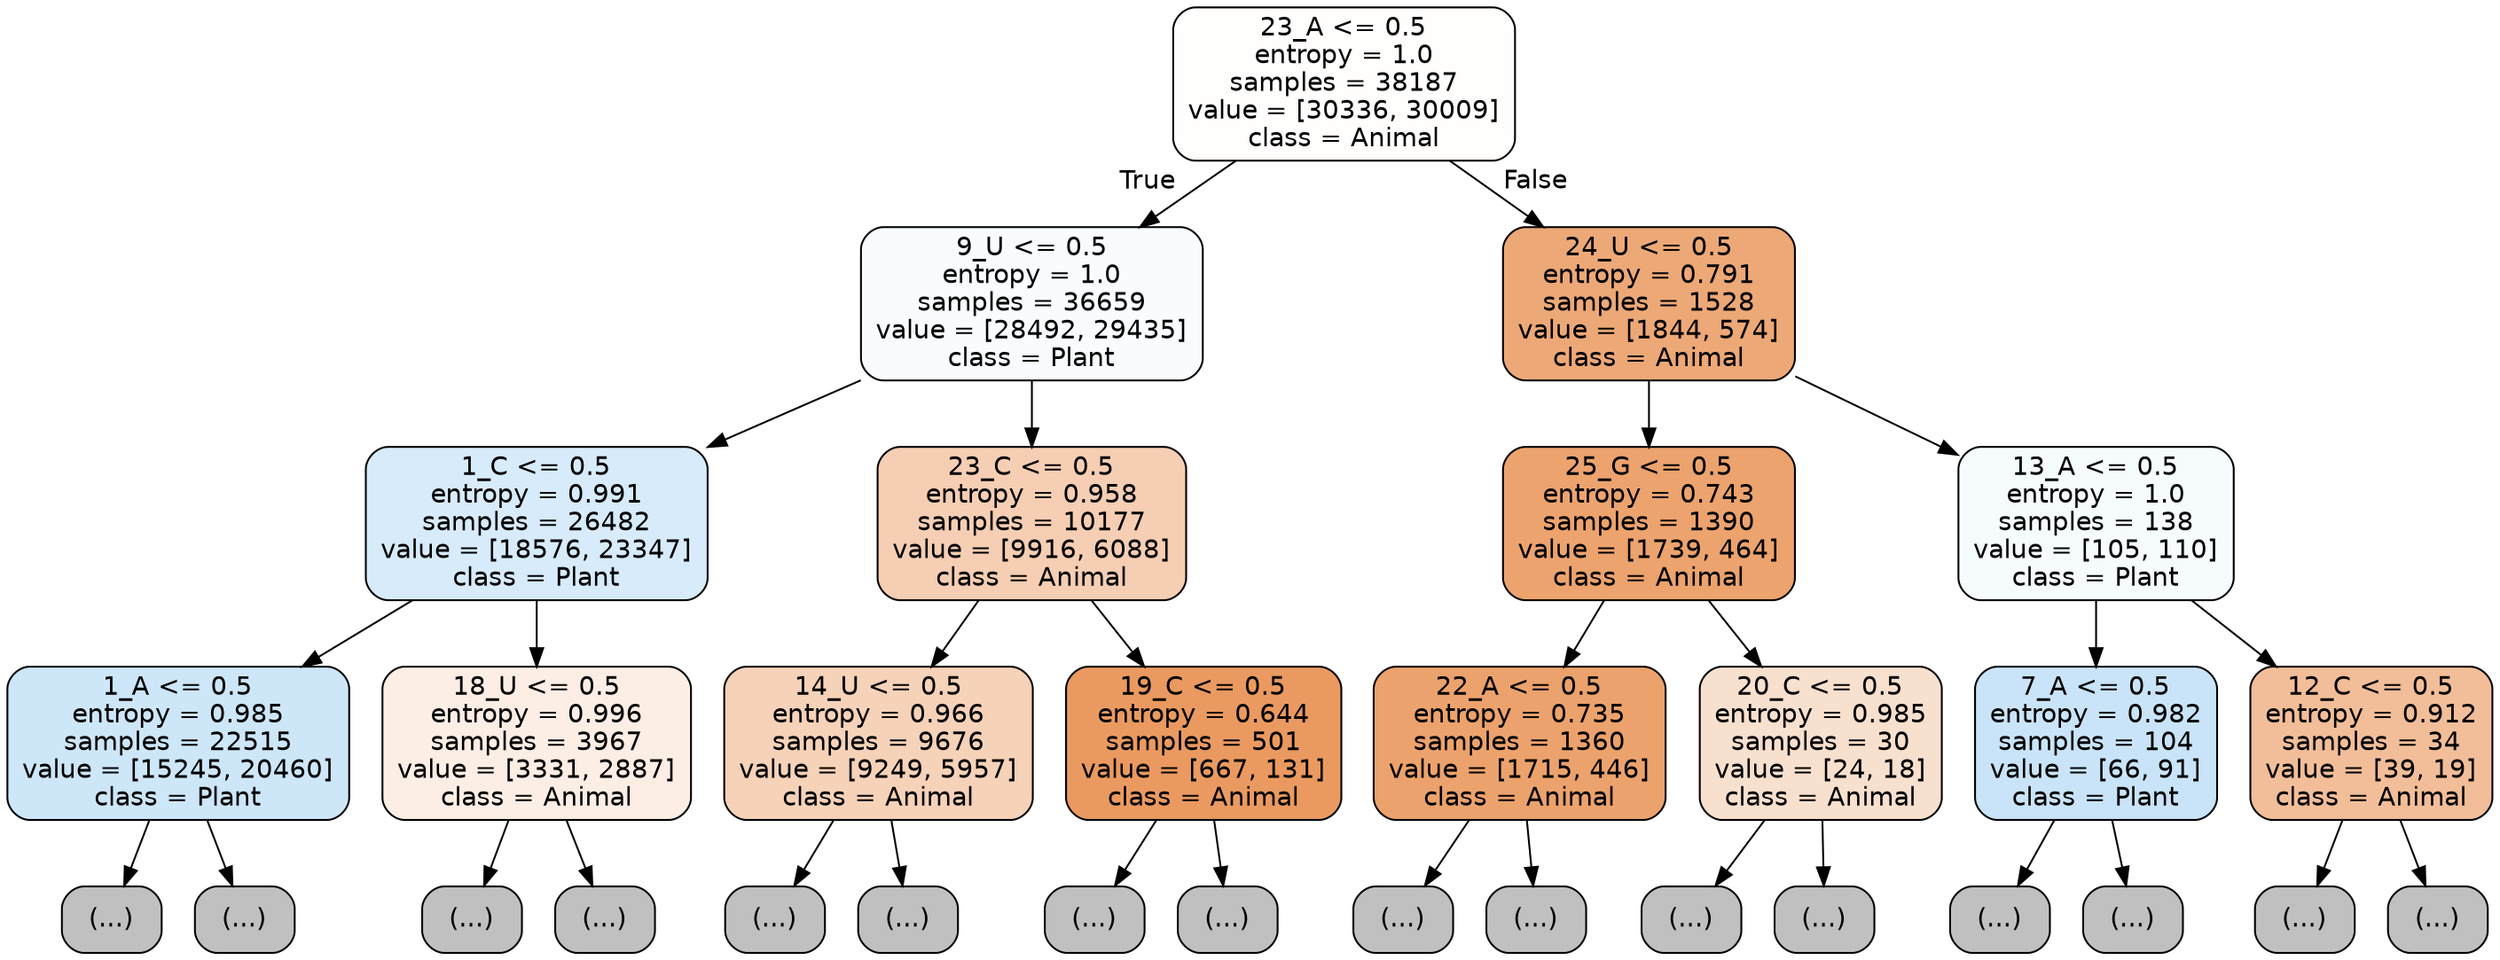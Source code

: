 digraph Tree {
node [shape=box, style="filled, rounded", color="black", fontname="helvetica"] ;
edge [fontname="helvetica"] ;
0 [label="23_A <= 0.5\nentropy = 1.0\nsamples = 38187\nvalue = [30336, 30009]\nclass = Animal", fillcolor="#fffefd"] ;
1 [label="9_U <= 0.5\nentropy = 1.0\nsamples = 36659\nvalue = [28492, 29435]\nclass = Plant", fillcolor="#f9fcfe"] ;
0 -> 1 [labeldistance=2.5, labelangle=45, headlabel="True"] ;
2 [label="1_C <= 0.5\nentropy = 0.991\nsamples = 26482\nvalue = [18576, 23347]\nclass = Plant", fillcolor="#d7ebfa"] ;
1 -> 2 ;
3 [label="1_A <= 0.5\nentropy = 0.985\nsamples = 22515\nvalue = [15245, 20460]\nclass = Plant", fillcolor="#cde6f8"] ;
2 -> 3 ;
4 [label="(...)", fillcolor="#C0C0C0"] ;
3 -> 4 ;
6715 [label="(...)", fillcolor="#C0C0C0"] ;
3 -> 6715 ;
9446 [label="18_U <= 0.5\nentropy = 0.996\nsamples = 3967\nvalue = [3331, 2887]\nclass = Animal", fillcolor="#fceee5"] ;
2 -> 9446 ;
9447 [label="(...)", fillcolor="#C0C0C0"] ;
9446 -> 9447 ;
11124 [label="(...)", fillcolor="#C0C0C0"] ;
9446 -> 11124 ;
11691 [label="23_C <= 0.5\nentropy = 0.958\nsamples = 10177\nvalue = [9916, 6088]\nclass = Animal", fillcolor="#f5ceb3"] ;
1 -> 11691 ;
11692 [label="14_U <= 0.5\nentropy = 0.966\nsamples = 9676\nvalue = [9249, 5957]\nclass = Animal", fillcolor="#f6d2b9"] ;
11691 -> 11692 ;
11693 [label="(...)", fillcolor="#C0C0C0"] ;
11692 -> 11693 ;
14884 [label="(...)", fillcolor="#C0C0C0"] ;
11692 -> 14884 ;
16149 [label="19_C <= 0.5\nentropy = 0.644\nsamples = 501\nvalue = [667, 131]\nclass = Animal", fillcolor="#ea9a60"] ;
11691 -> 16149 ;
16150 [label="(...)", fillcolor="#C0C0C0"] ;
16149 -> 16150 ;
16279 [label="(...)", fillcolor="#C0C0C0"] ;
16149 -> 16279 ;
16314 [label="24_U <= 0.5\nentropy = 0.791\nsamples = 1528\nvalue = [1844, 574]\nclass = Animal", fillcolor="#eda877"] ;
0 -> 16314 [labeldistance=2.5, labelangle=-45, headlabel="False"] ;
16315 [label="25_G <= 0.5\nentropy = 0.743\nsamples = 1390\nvalue = [1739, 464]\nclass = Animal", fillcolor="#eca36e"] ;
16314 -> 16315 ;
16316 [label="22_A <= 0.5\nentropy = 0.735\nsamples = 1360\nvalue = [1715, 446]\nclass = Animal", fillcolor="#eca26c"] ;
16315 -> 16316 ;
16317 [label="(...)", fillcolor="#C0C0C0"] ;
16316 -> 16317 ;
16758 [label="(...)", fillcolor="#C0C0C0"] ;
16316 -> 16758 ;
16889 [label="20_C <= 0.5\nentropy = 0.985\nsamples = 30\nvalue = [24, 18]\nclass = Animal", fillcolor="#f8e0ce"] ;
16315 -> 16889 ;
16890 [label="(...)", fillcolor="#C0C0C0"] ;
16889 -> 16890 ;
16903 [label="(...)", fillcolor="#C0C0C0"] ;
16889 -> 16903 ;
16908 [label="13_A <= 0.5\nentropy = 1.0\nsamples = 138\nvalue = [105, 110]\nclass = Plant", fillcolor="#f6fbfe"] ;
16314 -> 16908 ;
16909 [label="7_A <= 0.5\nentropy = 0.982\nsamples = 104\nvalue = [66, 91]\nclass = Plant", fillcolor="#c9e4f8"] ;
16908 -> 16909 ;
16910 [label="(...)", fillcolor="#C0C0C0"] ;
16909 -> 16910 ;
16961 [label="(...)", fillcolor="#C0C0C0"] ;
16909 -> 16961 ;
16982 [label="12_C <= 0.5\nentropy = 0.912\nsamples = 34\nvalue = [39, 19]\nclass = Animal", fillcolor="#f2be99"] ;
16908 -> 16982 ;
16983 [label="(...)", fillcolor="#C0C0C0"] ;
16982 -> 16983 ;
16996 [label="(...)", fillcolor="#C0C0C0"] ;
16982 -> 16996 ;
}